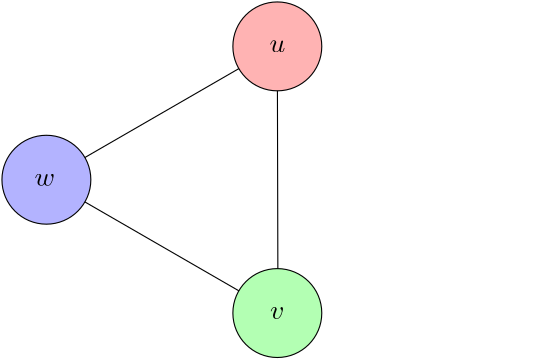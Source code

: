 <?xml version="1.0"?>
<!DOCTYPE ipe SYSTEM "ipe.dtd">
<ipe version="70206" creator="Ipe 7.2.7">
<info created="D:20200430174333" modified="D:20200501113235"/>
<preamble>\usepackage{amsmath}
\usepackage{amssymb}
\usepackage{mathtools}
\usepackage{marvosym}</preamble>
<ipestyle name="basic">
<symbol name="arrow/arc(spx)">
<path stroke="sym-stroke" fill="sym-stroke" pen="sym-pen">
0 0 m
-1 0.333 l
-1 -0.333 l
0 0 l
0 0 l
0 0 l
h
</path>
</symbol>
<symbol name="arrow/farc(spx)">
<path stroke="sym-stroke" fill="white" pen="sym-pen">
0 0 m
-1 0.333 l
-1 -0.333 l
0 0 l
0 0 l
0 0 l
h
</path>
</symbol>
<symbol name="arrow/ptarc(spx)">
<path stroke="sym-stroke" fill="sym-stroke" pen="sym-pen">
0 0 m
-1 0.333 l
-0.8 0 l
-1 -0.333 l
0 0 l
0 0 l
0 0 l
h
</path>
</symbol>
<symbol name="arrow/fptarc(spx)">
<path stroke="sym-stroke" fill="white" pen="sym-pen">
0 0 m
-1 0.333 l
-0.8 0 l
-1 -0.333 l
0 0 l
0 0 l
0 0 l
h
</path>
</symbol>
<symbol name="mark/circle(sx)" transformations="translations">
<path fill="sym-stroke">
0.6 0 0 0.6 0 0 e
0.4 0 0 0.4 0 0 e
</path>
</symbol>
<symbol name="mark/disk(sx)" transformations="translations">
<path fill="sym-stroke">
0.6 0 0 0.6 0 0 e
</path>
</symbol>
<symbol name="mark/fdisk(sfx)" transformations="translations">
<group>
<path fill="sym-fill">
0.5 0 0 0.5 0 0 e
</path>
<path fill="sym-stroke" fillrule="eofill">
0.6 0 0 0.6 0 0 e
0.4 0 0 0.4 0 0 e
</path>
</group>
</symbol>
<symbol name="mark/box(sx)" transformations="translations">
<path fill="sym-stroke" fillrule="eofill">
-0.6 -0.6 m
0.6 -0.6 l
0.6 0.6 l
-0.6 0.6 l
-0.6 -0.6 l
-0.6 -0.6 l
-0.6 -0.6 l
h
-0.4 -0.4 m
0.4 -0.4 l
0.4 0.4 l
-0.4 0.4 l
-0.4 -0.4 l
-0.4 -0.4 l
-0.4 -0.4 l
h
</path>
</symbol>
<symbol name="mark/square(sx)" transformations="translations">
<path fill="sym-stroke">
-0.6 -0.6 m
0.6 -0.6 l
0.6 0.6 l
-0.6 0.6 l
-0.6 -0.6 l
-0.6 -0.6 l
-0.6 -0.6 l
h
</path>
</symbol>
<symbol name="mark/fsquare(sfx)" transformations="translations">
<group>
<path fill="sym-fill">
-0.5 -0.5 m
0.5 -0.5 l
0.5 0.5 l
-0.5 0.5 l
-0.5 -0.5 l
-0.5 -0.5 l
-0.5 -0.5 l
h
</path>
<path fill="sym-stroke" fillrule="eofill">
-0.6 -0.6 m
0.6 -0.6 l
0.6 0.6 l
-0.6 0.6 l
-0.6 -0.6 l
-0.6 -0.6 l
-0.6 -0.6 l
h
-0.4 -0.4 m
0.4 -0.4 l
0.4 0.4 l
-0.4 0.4 l
-0.4 -0.4 l
-0.4 -0.4 l
-0.4 -0.4 l
h
</path>
</group>
</symbol>
<symbol name="mark/cross(sx)" transformations="translations">
<group>
<path fill="sym-stroke">
-0.43 -0.57 m
0.57 0.43 l
0.43 0.57 l
-0.57 -0.43 l
-0.43 -0.57 l
-0.43 -0.57 l
-0.43 -0.57 l
h
</path>
<path fill="sym-stroke">
-0.43 0.57 m
0.57 -0.43 l
0.43 -0.57 l
-0.57 0.43 l
-0.43 0.57 l
-0.43 0.57 l
-0.43 0.57 l
h
</path>
</group>
</symbol>
<symbol name="arrow/fnormal(spx)">
<path stroke="sym-stroke" fill="white" pen="sym-pen">
0 0 m
-1 0.333 l
-1 -0.333 l
0 0 l
0 0 l
0 0 l
h
</path>
</symbol>
<symbol name="arrow/pointed(spx)">
<path stroke="sym-stroke" fill="sym-stroke" pen="sym-pen">
0 0 m
-1 0.333 l
-0.8 0 l
-1 -0.333 l
0 0 l
0 0 l
0 0 l
h
</path>
</symbol>
<symbol name="arrow/fpointed(spx)">
<path stroke="sym-stroke" fill="white" pen="sym-pen">
0 0 m
-1 0.333 l
-0.8 0 l
-1 -0.333 l
0 0 l
0 0 l
0 0 l
h
</path>
</symbol>
<symbol name="arrow/linear(spx)">
<path stroke="sym-stroke" pen="sym-pen">
-1 0.333 m
0 0 l
-1 -0.333 l
</path>
</symbol>
<symbol name="arrow/fdouble(spx)">
<path stroke="sym-stroke" fill="white" pen="sym-pen">
0 0 m
-1 0.333 l
-1 -0.333 l
0 0 l
0 0 l
0 0 l
h
-1 0 m
-2 0.333 l
-2 -0.333 l
-1 0 l
-1 0 l
-1 0 l
h
</path>
</symbol>
<symbol name="arrow/double(spx)">
<path stroke="sym-stroke" fill="sym-stroke" pen="sym-pen">
0 0 m
-1 0.333 l
-1 -0.333 l
0 0 l
0 0 l
0 0 l
h
-1 0 m
-2 0.333 l
-2 -0.333 l
-1 0 l
-1 0 l
-1 0 l
h
</path>
</symbol>
<pen name="heavier" value="0.8"/>
<pen name="fat" value="1.2"/>
<pen name="ultrafat" value="2"/>
<pen name="vertex" value="20"/>
<pen name="boundary" value="20"/>
<symbolsize name="large" value="5"/>
<symbolsize name="small" value="2"/>
<symbolsize name="tiny" value="1.1"/>
<arrowsize name="large" value="10"/>
<arrowsize name="small" value="5"/>
<arrowsize name="tiny" value="3"/>
<color name="flatred" value="1 0.7 0.7"/>
<color name="flatgreen" value="0.7 1 0.7"/>
<color name="flatblue" value="0.7 0.7 1"/>
<color name="flatyellow" value="1 1 0.7"/>
<color name="flatorange" value="1 0.85 0.7"/>
<color name="flatcyan" value="0.7 1 1"/>
<color name="flatdarkgray" value="0.7"/>
<color name="flatgray" value="0.8"/>
<color name="flatlightgray" value="0.9"/>
<dashstyle name="dashed" value="[4] 0"/>
<dashstyle name="dotted" value="[1 3] 0"/>
<dashstyle name="dash dotted" value="[4 2 1 2] 0"/>
<dashstyle name="dash dot dotted" value="[4 2 1 2 1 2] 0"/>
<textsize name="large" value="\large"/>
<textsize name="Large" value="\Large"/>
<textsize name="LARGE" value="\LARGE"/>
<textsize name="huge" value="\huge"/>
<textsize name="Huge" value="\Huge"/>
<textsize name="small" value="\small"/>
<textsize name="footnote" value="\footnotesize"/>
<textsize name="tiny" value="\tiny"/>
<textstyle name="center" begin="\begin{center}" end="\end{center}"/>
<textstyle name="itemize" begin="\begin{itemize}" end="\end{itemize}"/>
<textstyle name="item" begin="\begin{itemize}\item{}" end="\end{itemize}"/>
<gridsize name="4 pts" value="4"/>
<gridsize name="8 pts (~3 mm)" value="8"/>
<gridsize name="16 pts (~6 mm)" value="16"/>
<anglesize name="60 deg" value="60"/>
<anglesize name="45 deg" value="45"/>
<anglesize name="30 deg" value="30"/>
<anglesize name="22.5 deg" value="22.5"/>
<anglesize name="15 deg" value="15"/>
<opacity name="10%" value="0.1"/>
<opacity name="30%" value="0.3"/>
<opacity name="50%" value="0.5"/>
<opacity name="75%" value="0.75"/>
<layout paper="640 480" origin="0 0" frame="640 480"/>
<tiling name="falling" angle="-60" step="4" width="1"/>
<tiling name="rising" angle="30" step="4" width="1"/>
</ipestyle>
<page>
<layer name="alpha"/>
<layer name="beta"/>
<layer name="gamma"/>
<layer name="delta"/>
<view layers="gamma" active="gamma"/>
<view layers="delta" active="delta"/>
<view layers="beta" active="beta"/>
<view layers="alpha" active="alpha"/>
<path layer="alpha" matrix="1 0 0 1 -192 144" fill="flatblue">
224 304 m
224 208 l
256 208 l
256 304 l
224 304 l
224 304 l
224 304 l
h
</path>
<path layer="beta" matrix="1 0 0 1 -32 16" fill="flatblue">
112 432 m
112 336 l
64 336 l
64 432 l
112 432 l
112 432 l
112 432 l
h
</path>
<path matrix="1 0 0 1 -32 16" fill="flatgreen">
112 384 m
112 336 l
160 336 l
160 384 l
112 384 l
112 384 l
112 384 l
112 384 l
h
</path>
<text layer="alpha" matrix="1 0 0 1 -48 96" transformations="translations" pos="96 304" stroke="black" type="label" width="7.401" height="4.289" depth="0" halign="center" valign="center" style="math">w</text>
<text layer="beta" matrix="1 0 0 1 -136 64" transformations="translations" pos="240 312" stroke="black" type="label" width="5.187" height="4.289" depth="0" halign="center" valign="center" style="math">v
</text>
<text matrix="1 0 0 1 -184 88" transformations="translations" pos="240 312" stroke="black" type="label" width="7.401" height="4.289" depth="0" halign="center" valign="center" style="math">w</text>
<path matrix="1 0 0 1 -32 16" fill="flatred">
80 408 m
80 408 l
80 408 l
80 408 l
80 408 l
80 408 l
80 408 l
h
</path>
<path matrix="1 0 0 1 16 16" fill="flatred">
64 384 m
64 432 l
112 432 l
112 384 l
64 384 l
64 384 l
64 384 l
64 384 l
h
</path>
<text matrix="1 0 0 1 -136 112" transformations="translations" pos="240 312" stroke="black" type="label" width="5.703" height="4.289" depth="0" halign="center" valign="center" style="math">u</text>
<path layer="alpha" matrix="1 0 0 1 -192 144" fill="flatred">
256 304 m
256 256 l
288 256 l
288 304 l
256 304 l
256 304 l
256 304 l
h
</path>
<path matrix="1 0 0 1 -192 144" fill="flatgreen">
256 256 m
256 208 l
288 208 l
288 256 l
256 256 l
256 256 l
256 256 l
h
</path>
<path matrix="1 0 0 1 -192 144" fill="flatyellow">
288 304 m
288 208 l
320 208 l
320 304 l
288 304 l
288 304 l
288 304 l
h
</path>
<text matrix="1 0 0 1 -16 120" transformations="translations" pos="96 304" stroke="black" type="label" width="5.703" height="4.289" depth="0" halign="center" valign="center" style="math">u</text>
<text matrix="1 0 0 1 -16 72" transformations="translations" pos="96 304" stroke="black" type="label" width="5.187" height="4.289" depth="0" halign="center" valign="center" style="math">v</text>
<text matrix="1 0 0 1 16 96" transformations="translations" pos="96 304" stroke="black" type="label" width="5.694" height="4.289" depth="0" halign="center" valign="center" style="math">x</text>
<path layer="gamma" matrix="1 0 0 1 -48 0" stroke="black">
92.8616 384 m
175.84 431.908 l
</path>
<path matrix="1 0 0 1 -48 0" stroke="black">
92.8616 384 m
176 336 l
</path>
<path matrix="1 0 0 1 -48 0" stroke="black">
176.226 336 m
176 431.816 l
</path>
<path matrix="1 0 0 1 32 144" stroke="black" fill="flatred">
16 0 0 16 96 288 e
</path>
<path matrix="1 0 0 1 80 208" stroke="black" fill="flatgreen">
16 0 0 16 48 128 e
</path>
<path matrix="1 0 0 1 -99.1384 240" stroke="black" fill="flatblue">
16 0 0 16 144 144 e
</path>
<text matrix="1 0 0 1 32 128" transformations="translations" pos="96 304" stroke="black" type="label" width="5.703" height="4.289" depth="0" halign="center" valign="center" style="math">u</text>
<text matrix="1 0 0 1 -51.7124 80" transformations="translations" pos="96 304" stroke="black" type="label" width="7.401" height="4.289" depth="0" halign="center" valign="center" style="math">w</text>
<text matrix="1 0 0 1 32 32" transformations="translations" pos="96 304" stroke="black" type="label" width="5.187" height="4.289" depth="0" halign="center" valign="center" style="math">v</text>
<path layer="delta" matrix="1 0 0 1 -48 0" stroke="black">
92.8616 384 m
175.84 431.908 l
</path>
<path matrix="1 0 0 1 -48 0" stroke="black">
92.8616 384 m
176 336 l
</path>
<path matrix="1 0 0 1 -48.03 0" stroke="black">
176.226 336 m
176 431.816 l
</path>
<path matrix="1 0 0 1 -48 0" stroke="black">
176 432 m
259.12 383.971 l
</path>
<path matrix="1 0 0 1 -48 0" stroke="black">
259.12 383.971 m
176.226 336 l
</path>
<path matrix="1 0 0 1 32 144" stroke="black" fill="flatred">
16 0 0 16 96 288 e
</path>
<path matrix="1 0 0 1 80.226 208" stroke="black" fill="flatgreen">
16 0 0 16 48 128 e
</path>
<path matrix="1 0 0 1 -99.1384 240" stroke="black" fill="flatblue">
16 0 0 16 144 144 e
</path>
<path matrix="1 0 0 1 99.12 207.971" stroke="black" fill="flatyellow">
16 0 0 16 112 176 e
</path>
<text matrix="1 0 0 1 31.84 127.908" transformations="translations" pos="96 304" stroke="black" type="label" width="5.703" height="4.289" depth="0" halign="center" valign="center" style="math">u</text>
<text matrix="1 0 0 1 -51.1384 80" transformations="translations" pos="96 304" stroke="black" type="label" width="7.401" height="4.289" depth="0" halign="center" valign="center" style="math">w</text>
<text matrix="1 0 0 1 32.226 32" transformations="translations" pos="96 304" stroke="black" type="label" width="5.187" height="4.289" depth="0" halign="center" valign="center" style="math">v</text>
<text matrix="1 0 0 1 115.12 79.971" transformations="translations" pos="96 304" stroke="black" type="label" width="5.694" height="4.289" depth="0" halign="center" valign="center" style="math">x</text>
<path layer="beta" matrix="1 0 0 1 16 16" stroke="0">
64 432 m
64 336 l
16 336 l
16 432 l
64 432 l
64 432 l
64 432 l
64 432 l
h
64 384 m
64 336 l
112 336 l
112 384 l
64 384 l
64 384 l
64 384 l
64 384 l
64 384 l
h
32 408 m
32 408 l
32 408 l
32 408 l
32 408 l
32 408 l
32 408 l
32 408 l
h
64 384 m
64 432 l
112 432 l
112 384 l
64 384 l
64 384 l
64 384 l
64 384 l
64 384 l
h
</path>
<path layer="alpha" matrix="1 0 0 1 -192 144" stroke="0">
224 304 m
224 208 l
256 208 l
256 304 l
224 304 l
224 304 l
224 304 l
224 304 l
h
256 304 m
256 256 l
288 256 l
288 304 l
256 304 l
256 304 l
256 304 l
256 304 l
h
256 256 m
256 208 l
288 208 l
288 256 l
256 256 l
256 256 l
256 256 l
256 256 l
h
288 304 m
288 208 l
320 208 l
320 304 l
288 304 l
288 304 l
288 304 l
288 304 l
h
</path>
</page>
</ipe>

